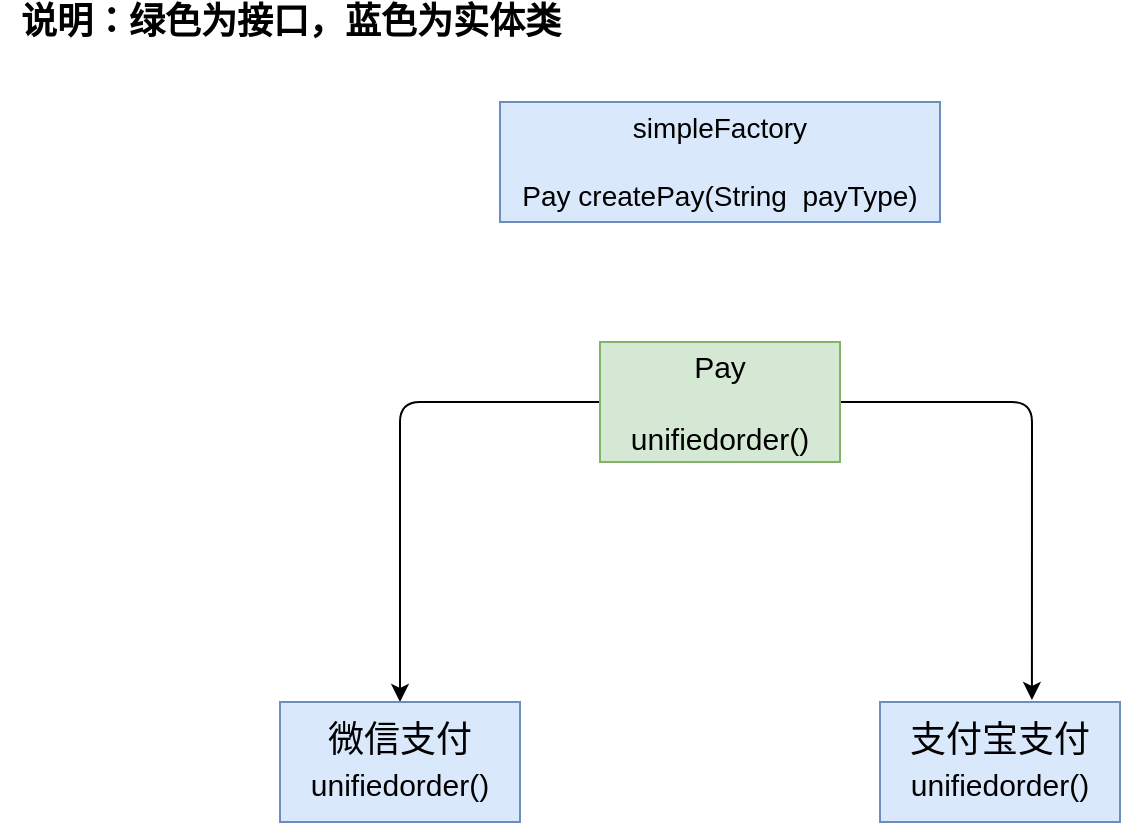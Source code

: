<mxfile version="13.9.9" type="github">
  <diagram id="Ew7ktWPRWduq4zynQiVS" name="Page-1">
    <mxGraphModel dx="1422" dy="762" grid="1" gridSize="10" guides="1" tooltips="1" connect="1" arrows="1" fold="1" page="1" pageScale="1" pageWidth="827" pageHeight="1169" math="0" shadow="0">
      <root>
        <mxCell id="0" />
        <mxCell id="1" parent="0" />
        <mxCell id="4uYkyD8-cNx3_9JGk0c3-4" style="edgeStyle=orthogonalEdgeStyle;rounded=1;orthogonalLoop=1;jettySize=auto;html=1;entryX=0.5;entryY=0;entryDx=0;entryDy=0;" edge="1" parent="1" source="4uYkyD8-cNx3_9JGk0c3-1" target="4uYkyD8-cNx3_9JGk0c3-2">
          <mxGeometry relative="1" as="geometry" />
        </mxCell>
        <mxCell id="4uYkyD8-cNx3_9JGk0c3-5" style="edgeStyle=orthogonalEdgeStyle;rounded=1;orthogonalLoop=1;jettySize=auto;html=1;entryX=0.633;entryY=-0.017;entryDx=0;entryDy=0;entryPerimeter=0;" edge="1" parent="1" source="4uYkyD8-cNx3_9JGk0c3-1" target="4uYkyD8-cNx3_9JGk0c3-3">
          <mxGeometry relative="1" as="geometry" />
        </mxCell>
        <mxCell id="4uYkyD8-cNx3_9JGk0c3-1" value="&lt;font style=&quot;font-size: 15px&quot;&gt;Pay&lt;br&gt;&lt;br&gt;unifiedorder()&lt;/font&gt;" style="rounded=0;whiteSpace=wrap;html=1;fillColor=#d5e8d4;strokeColor=#82b366;" vertex="1" parent="1">
          <mxGeometry x="330" y="220" width="120" height="60" as="geometry" />
        </mxCell>
        <mxCell id="4uYkyD8-cNx3_9JGk0c3-2" value="&lt;font style=&quot;font-size: 18px&quot;&gt;微信支付&lt;br&gt;&lt;span style=&quot;font-size: 15px&quot;&gt;unifiedorder()&lt;/span&gt;&lt;br&gt;&lt;/font&gt;" style="rounded=0;whiteSpace=wrap;html=1;fillColor=#dae8fc;strokeColor=#6c8ebf;" vertex="1" parent="1">
          <mxGeometry x="170" y="400" width="120" height="60" as="geometry" />
        </mxCell>
        <mxCell id="4uYkyD8-cNx3_9JGk0c3-3" value="&lt;font style=&quot;font-size: 18px&quot;&gt;支付宝支付&lt;br&gt;&lt;span style=&quot;font-size: 15px&quot;&gt;unifiedorder()&lt;/span&gt;&lt;br&gt;&lt;/font&gt;" style="rounded=0;whiteSpace=wrap;html=1;fillColor=#dae8fc;strokeColor=#6c8ebf;" vertex="1" parent="1">
          <mxGeometry x="470" y="400" width="120" height="60" as="geometry" />
        </mxCell>
        <mxCell id="4uYkyD8-cNx3_9JGk0c3-7" value="&lt;b&gt;&lt;font style=&quot;font-size: 18px&quot;&gt;说明：绿色为接口，蓝色为实体类&lt;br&gt;&lt;/font&gt;&lt;/b&gt;" style="text;html=1;align=center;verticalAlign=middle;resizable=0;points=[];autosize=1;" vertex="1" parent="1">
          <mxGeometry x="30" y="50" width="290" height="20" as="geometry" />
        </mxCell>
        <mxCell id="4uYkyD8-cNx3_9JGk0c3-8" value="&lt;font style=&quot;font-size: 14px&quot;&gt;simpleFactory&lt;br&gt;&lt;br&gt;Pay createPay(String&amp;nbsp; payType)&lt;/font&gt;" style="rounded=0;whiteSpace=wrap;html=1;fillColor=#dae8fc;strokeColor=#6c8ebf;" vertex="1" parent="1">
          <mxGeometry x="280" y="100" width="220" height="60" as="geometry" />
        </mxCell>
      </root>
    </mxGraphModel>
  </diagram>
</mxfile>

